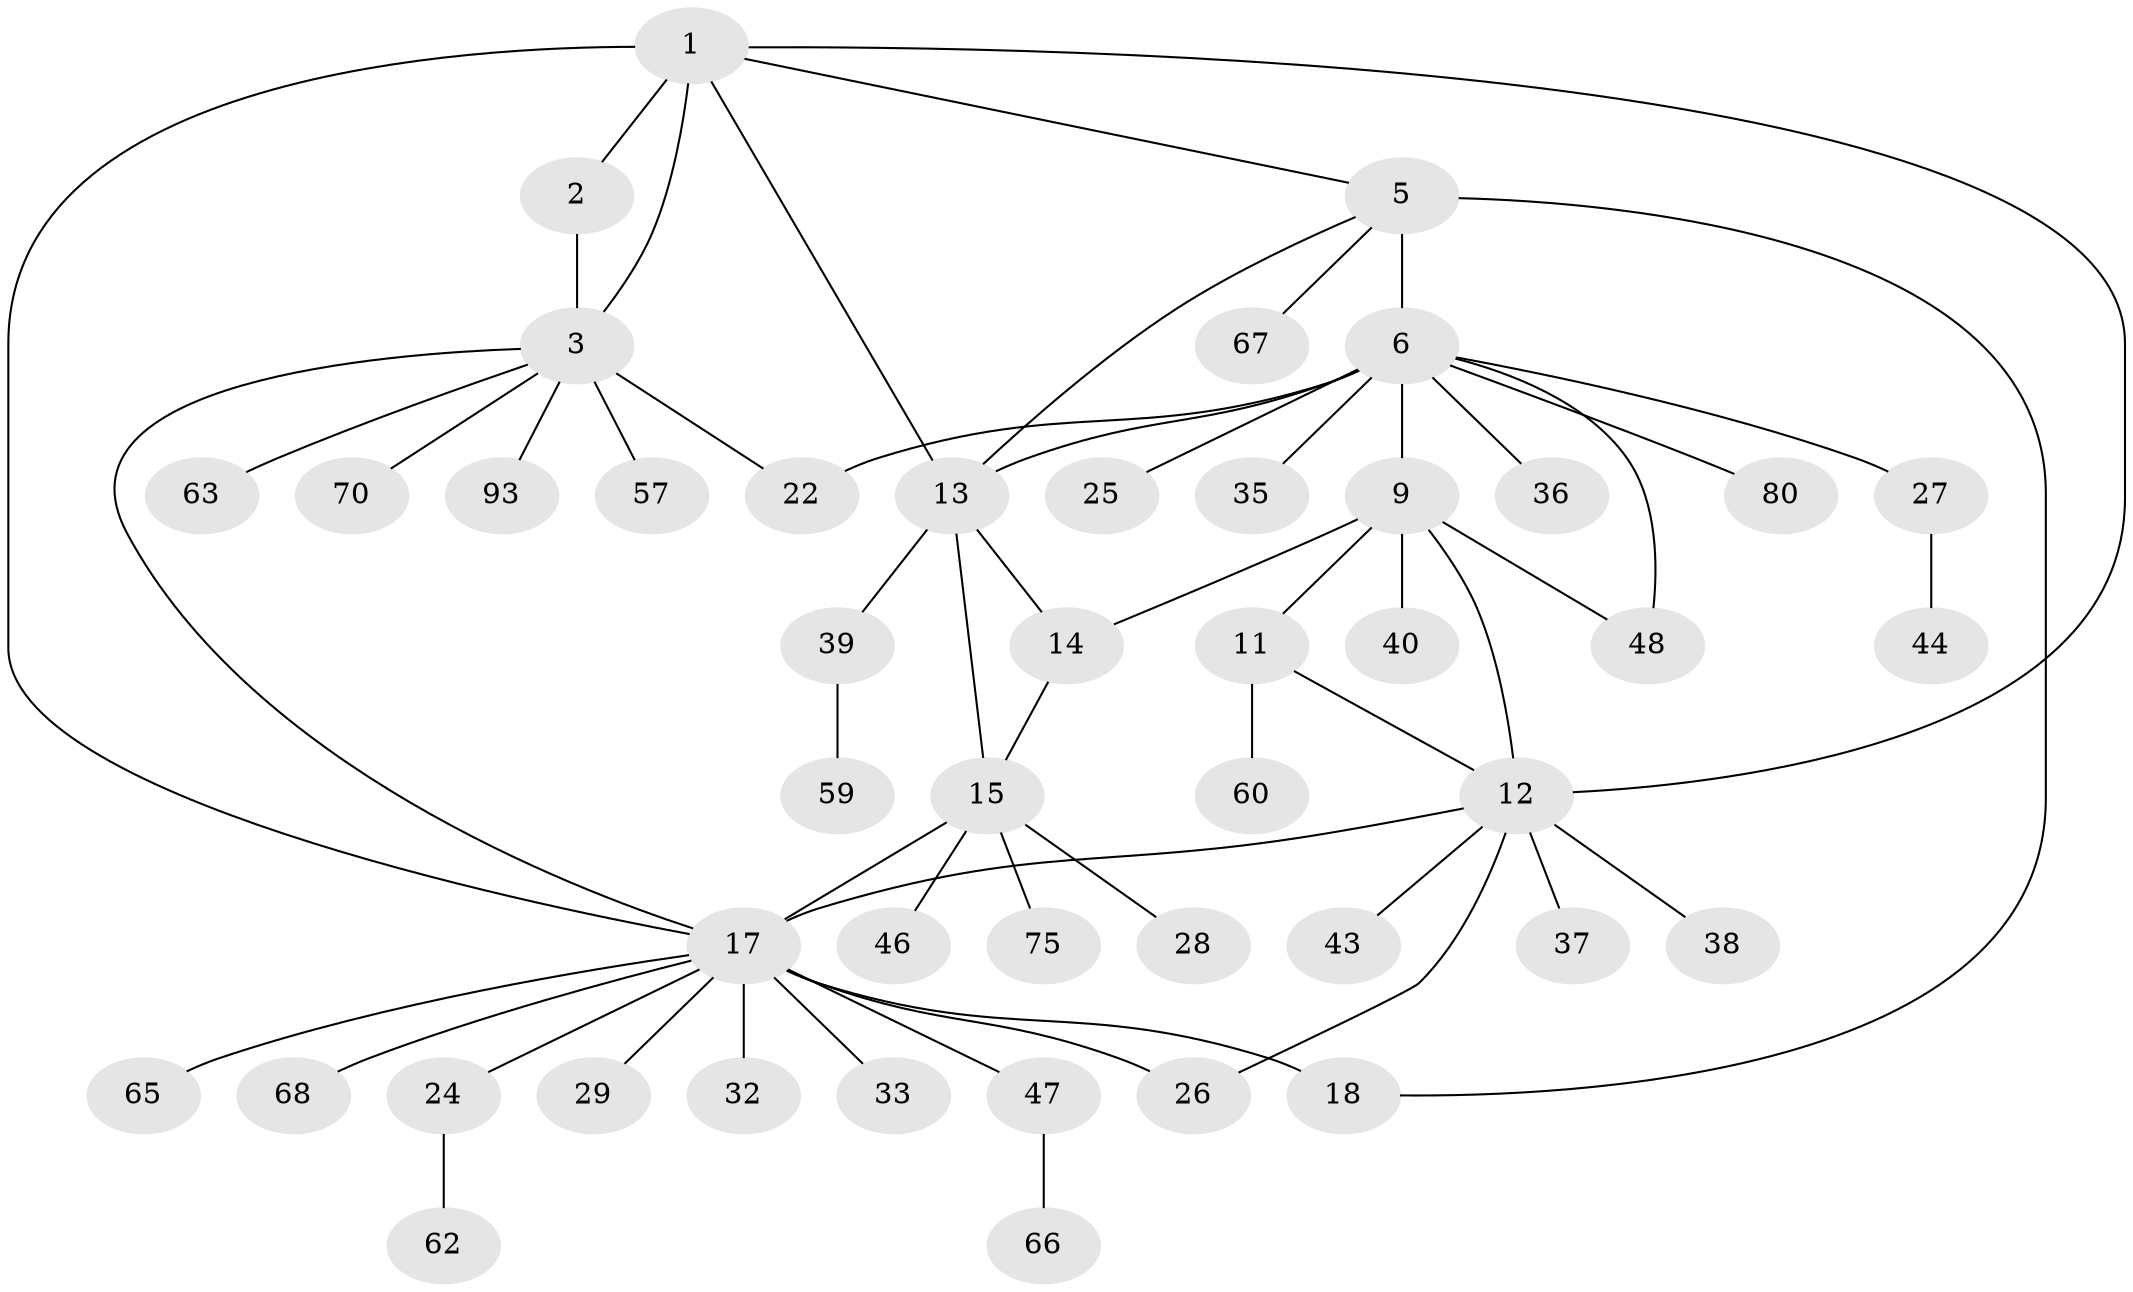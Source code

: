// original degree distribution, {7: 0.043010752688172046, 6: 0.043010752688172046, 4: 0.03225806451612903, 9: 0.043010752688172046, 5: 0.03225806451612903, 8: 0.03225806451612903, 10: 0.010752688172043012, 1: 0.5591397849462365, 2: 0.17204301075268819, 3: 0.03225806451612903}
// Generated by graph-tools (version 1.1) at 2025/16/03/09/25 04:16:11]
// undirected, 46 vertices, 59 edges
graph export_dot {
graph [start="1"]
  node [color=gray90,style=filled];
  1;
  2 [super="+92+50+21"];
  3 [super="+4+56"];
  5;
  6 [super="+7+8"];
  9 [super="+51+10+87+71"];
  11 [super="+23+31"];
  12;
  13 [super="+73"];
  14 [super="+45+16+84+76+85"];
  15;
  17 [super="+19+20+34+78+72+69+52"];
  18 [super="+90"];
  22 [super="+30+88"];
  24 [super="+41+61+53+91+55"];
  25;
  26;
  27;
  28;
  29;
  32;
  33;
  35;
  36;
  37;
  38 [super="+49+64"];
  39;
  40;
  43;
  44;
  46;
  47;
  48;
  57;
  59 [super="+74+77"];
  60;
  62 [super="+82"];
  63;
  65;
  66;
  67;
  68;
  70;
  75;
  80;
  93;
  1 -- 2;
  1 -- 3 [weight=2];
  1 -- 5;
  1 -- 12;
  1 -- 13;
  1 -- 17;
  2 -- 3 [weight=2];
  3 -- 70;
  3 -- 22;
  3 -- 57;
  3 -- 93;
  3 -- 63;
  3 -- 17;
  5 -- 6 [weight=3];
  5 -- 13;
  5 -- 18;
  5 -- 67;
  6 -- 48;
  6 -- 35;
  6 -- 9 [weight=2];
  6 -- 36;
  6 -- 80;
  6 -- 22;
  6 -- 25;
  6 -- 27;
  6 -- 13;
  9 -- 11 [weight=2];
  9 -- 12 [weight=2];
  9 -- 14 [weight=2];
  9 -- 48;
  9 -- 40;
  11 -- 12;
  11 -- 60;
  12 -- 26;
  12 -- 37;
  12 -- 38;
  12 -- 43;
  12 -- 17;
  13 -- 14 [weight=2];
  13 -- 15 [weight=2];
  13 -- 39;
  14 -- 15 [weight=2];
  15 -- 17;
  15 -- 28;
  15 -- 46;
  15 -- 75;
  17 -- 18 [weight=3];
  17 -- 26;
  17 -- 65;
  17 -- 68;
  17 -- 24;
  17 -- 29;
  17 -- 32;
  17 -- 33;
  17 -- 47;
  24 -- 62;
  27 -- 44;
  39 -- 59;
  47 -- 66;
}

